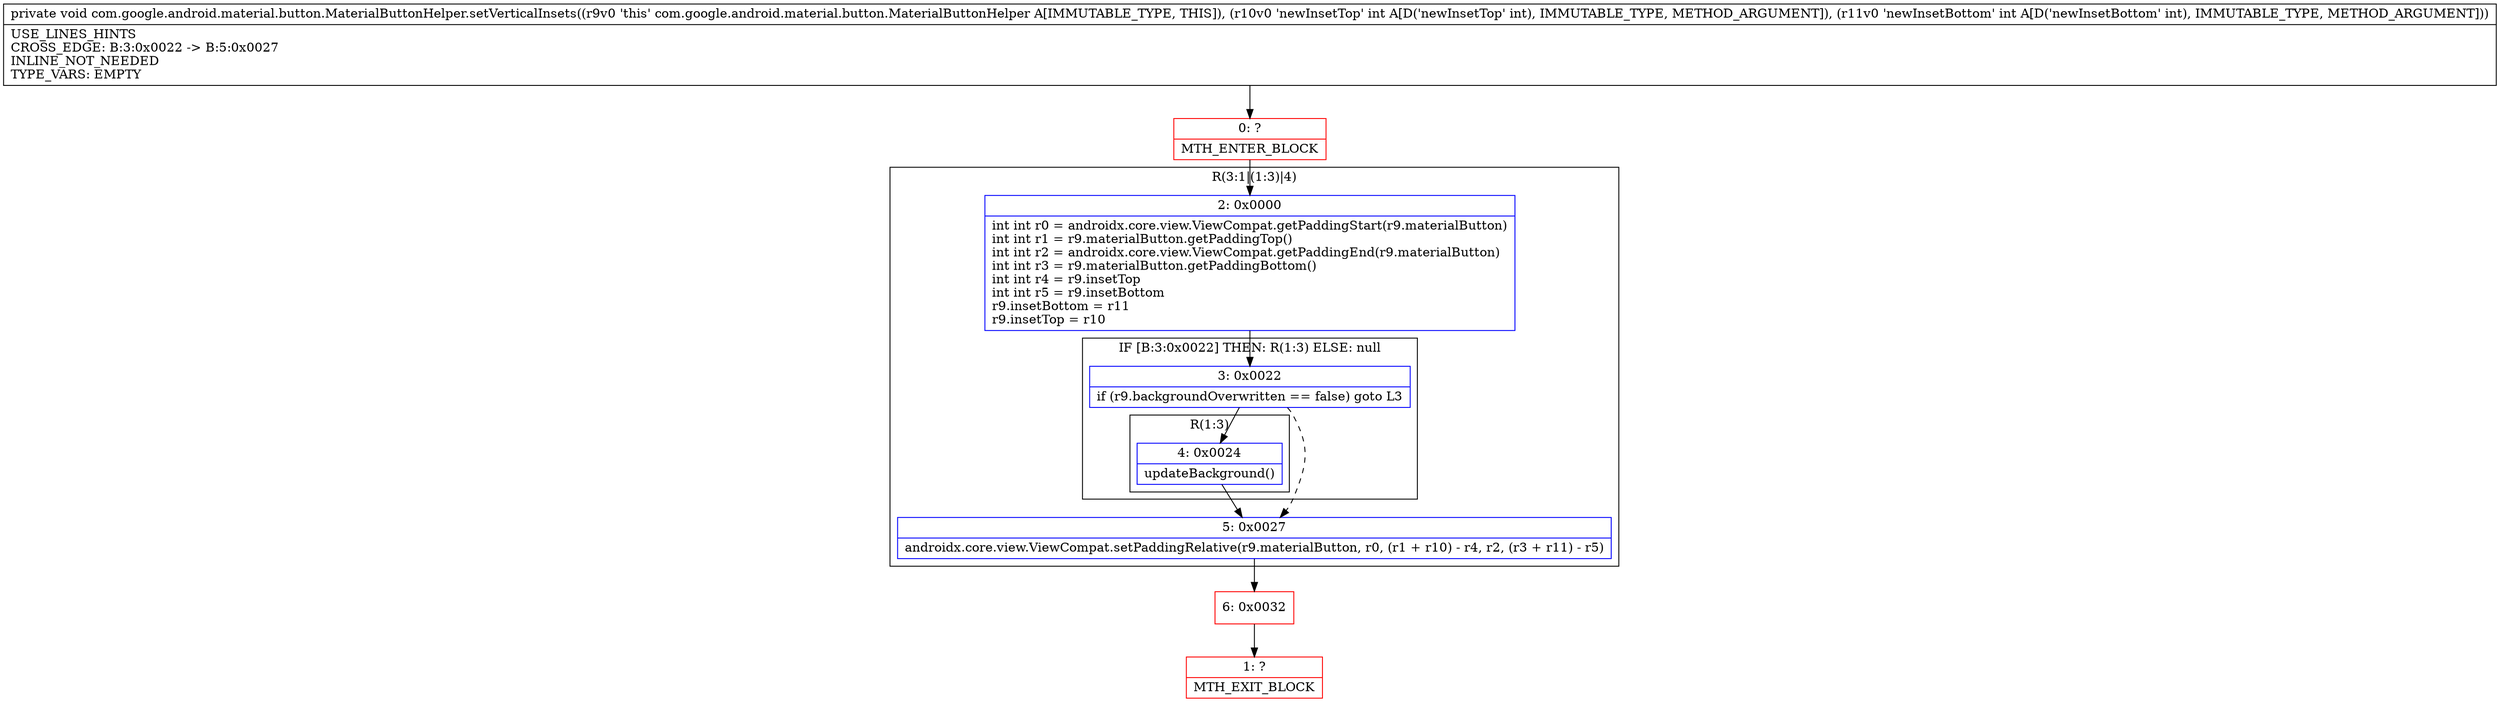 digraph "CFG forcom.google.android.material.button.MaterialButtonHelper.setVerticalInsets(II)V" {
subgraph cluster_Region_1531429652 {
label = "R(3:1|(1:3)|4)";
node [shape=record,color=blue];
Node_2 [shape=record,label="{2\:\ 0x0000|int int r0 = androidx.core.view.ViewCompat.getPaddingStart(r9.materialButton)\lint int r1 = r9.materialButton.getPaddingTop()\lint int r2 = androidx.core.view.ViewCompat.getPaddingEnd(r9.materialButton)\lint int r3 = r9.materialButton.getPaddingBottom()\lint int r4 = r9.insetTop\lint int r5 = r9.insetBottom\lr9.insetBottom = r11\lr9.insetTop = r10\l}"];
subgraph cluster_IfRegion_976566911 {
label = "IF [B:3:0x0022] THEN: R(1:3) ELSE: null";
node [shape=record,color=blue];
Node_3 [shape=record,label="{3\:\ 0x0022|if (r9.backgroundOverwritten == false) goto L3\l}"];
subgraph cluster_Region_202986281 {
label = "R(1:3)";
node [shape=record,color=blue];
Node_4 [shape=record,label="{4\:\ 0x0024|updateBackground()\l}"];
}
}
Node_5 [shape=record,label="{5\:\ 0x0027|androidx.core.view.ViewCompat.setPaddingRelative(r9.materialButton, r0, (r1 + r10) \- r4, r2, (r3 + r11) \- r5)\l}"];
}
Node_0 [shape=record,color=red,label="{0\:\ ?|MTH_ENTER_BLOCK\l}"];
Node_6 [shape=record,color=red,label="{6\:\ 0x0032}"];
Node_1 [shape=record,color=red,label="{1\:\ ?|MTH_EXIT_BLOCK\l}"];
MethodNode[shape=record,label="{private void com.google.android.material.button.MaterialButtonHelper.setVerticalInsets((r9v0 'this' com.google.android.material.button.MaterialButtonHelper A[IMMUTABLE_TYPE, THIS]), (r10v0 'newInsetTop' int A[D('newInsetTop' int), IMMUTABLE_TYPE, METHOD_ARGUMENT]), (r11v0 'newInsetBottom' int A[D('newInsetBottom' int), IMMUTABLE_TYPE, METHOD_ARGUMENT]))  | USE_LINES_HINTS\lCROSS_EDGE: B:3:0x0022 \-\> B:5:0x0027\lINLINE_NOT_NEEDED\lTYPE_VARS: EMPTY\l}"];
MethodNode -> Node_0;Node_2 -> Node_3;
Node_3 -> Node_4;
Node_3 -> Node_5[style=dashed];
Node_4 -> Node_5;
Node_5 -> Node_6;
Node_0 -> Node_2;
Node_6 -> Node_1;
}

